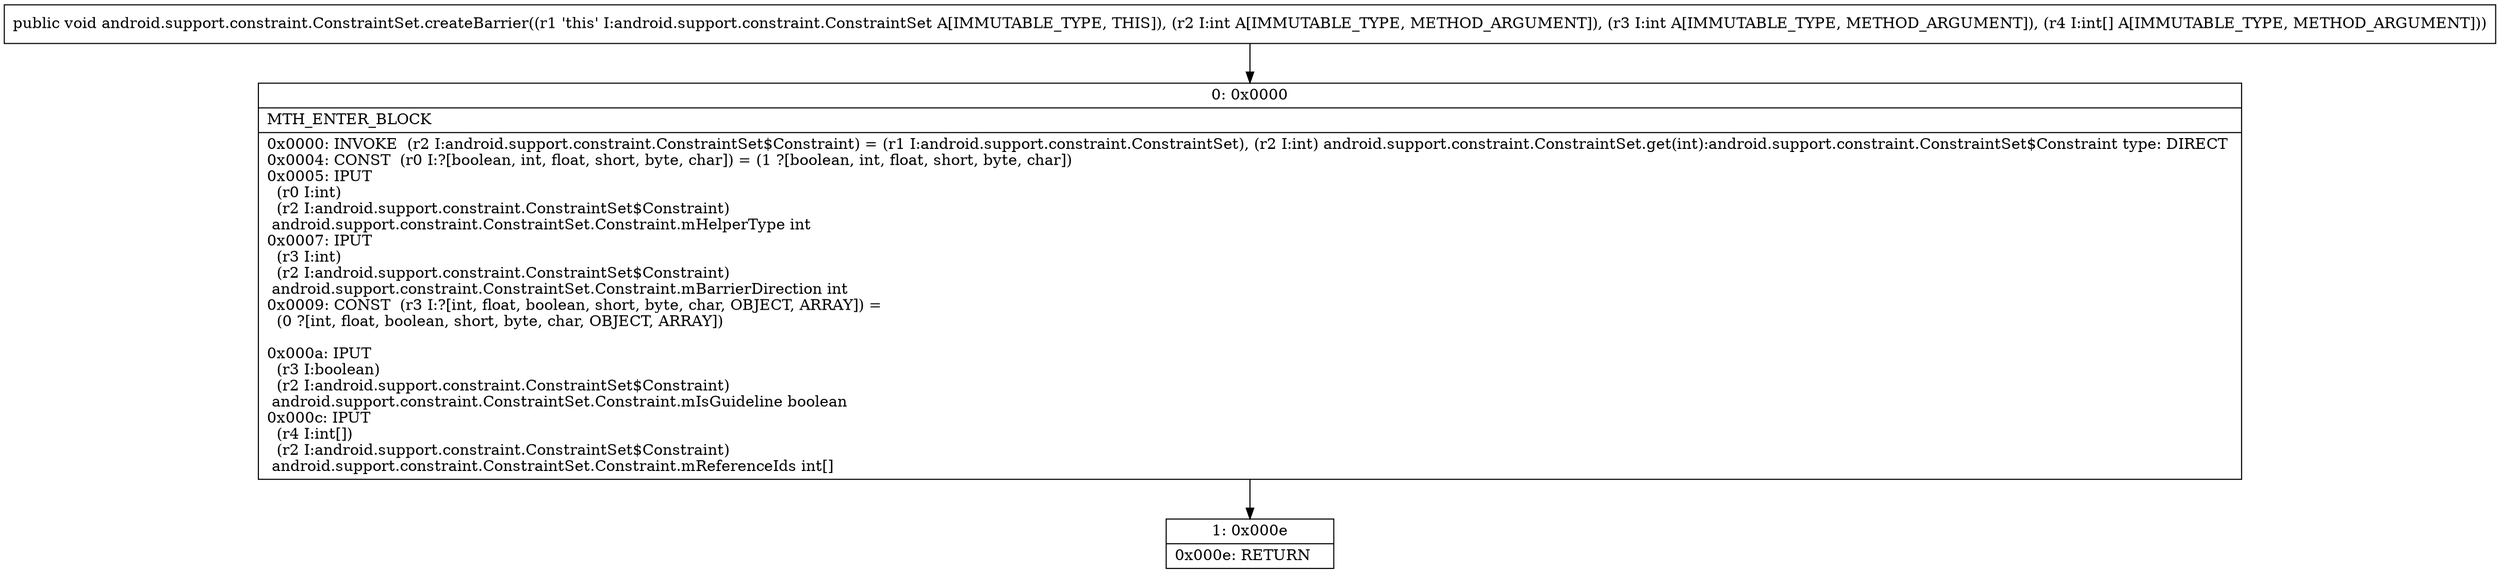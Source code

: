digraph "CFG forandroid.support.constraint.ConstraintSet.createBarrier(II[I)V" {
Node_0 [shape=record,label="{0\:\ 0x0000|MTH_ENTER_BLOCK\l|0x0000: INVOKE  (r2 I:android.support.constraint.ConstraintSet$Constraint) = (r1 I:android.support.constraint.ConstraintSet), (r2 I:int) android.support.constraint.ConstraintSet.get(int):android.support.constraint.ConstraintSet$Constraint type: DIRECT \l0x0004: CONST  (r0 I:?[boolean, int, float, short, byte, char]) = (1 ?[boolean, int, float, short, byte, char]) \l0x0005: IPUT  \l  (r0 I:int)\l  (r2 I:android.support.constraint.ConstraintSet$Constraint)\l android.support.constraint.ConstraintSet.Constraint.mHelperType int \l0x0007: IPUT  \l  (r3 I:int)\l  (r2 I:android.support.constraint.ConstraintSet$Constraint)\l android.support.constraint.ConstraintSet.Constraint.mBarrierDirection int \l0x0009: CONST  (r3 I:?[int, float, boolean, short, byte, char, OBJECT, ARRAY]) = \l  (0 ?[int, float, boolean, short, byte, char, OBJECT, ARRAY])\l \l0x000a: IPUT  \l  (r3 I:boolean)\l  (r2 I:android.support.constraint.ConstraintSet$Constraint)\l android.support.constraint.ConstraintSet.Constraint.mIsGuideline boolean \l0x000c: IPUT  \l  (r4 I:int[])\l  (r2 I:android.support.constraint.ConstraintSet$Constraint)\l android.support.constraint.ConstraintSet.Constraint.mReferenceIds int[] \l}"];
Node_1 [shape=record,label="{1\:\ 0x000e|0x000e: RETURN   \l}"];
MethodNode[shape=record,label="{public void android.support.constraint.ConstraintSet.createBarrier((r1 'this' I:android.support.constraint.ConstraintSet A[IMMUTABLE_TYPE, THIS]), (r2 I:int A[IMMUTABLE_TYPE, METHOD_ARGUMENT]), (r3 I:int A[IMMUTABLE_TYPE, METHOD_ARGUMENT]), (r4 I:int[] A[IMMUTABLE_TYPE, METHOD_ARGUMENT])) }"];
MethodNode -> Node_0;
Node_0 -> Node_1;
}

